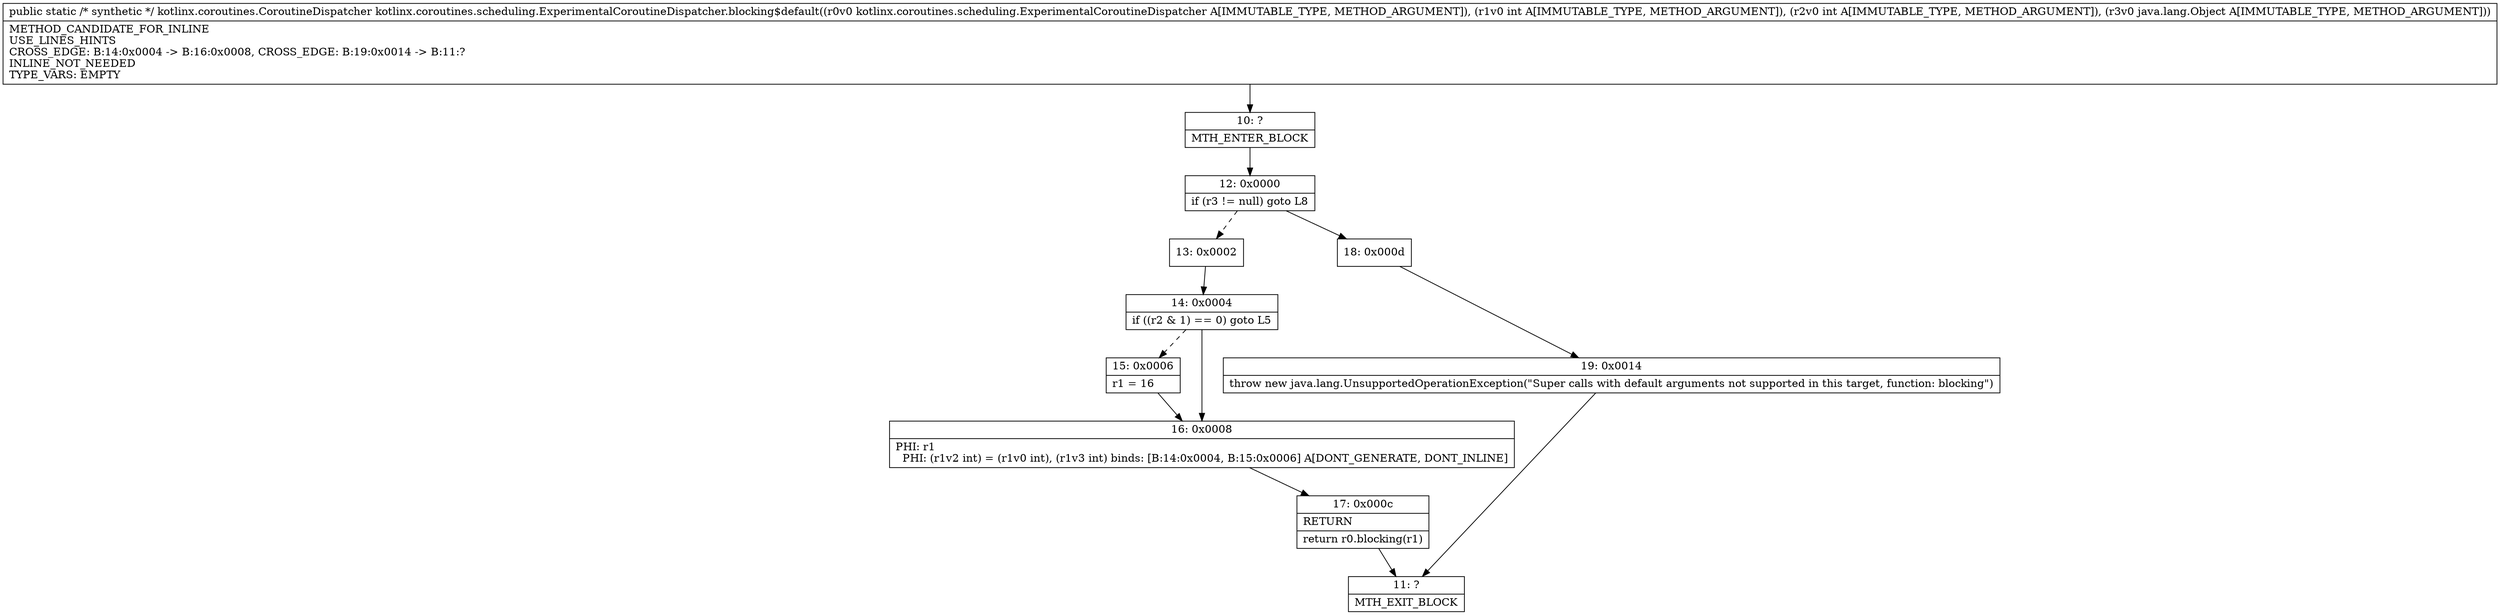 digraph "CFG forkotlinx.coroutines.scheduling.ExperimentalCoroutineDispatcher.blocking$default(Lkotlinx\/coroutines\/scheduling\/ExperimentalCoroutineDispatcher;IILjava\/lang\/Object;)Lkotlinx\/coroutines\/CoroutineDispatcher;" {
Node_10 [shape=record,label="{10\:\ ?|MTH_ENTER_BLOCK\l}"];
Node_12 [shape=record,label="{12\:\ 0x0000|if (r3 != null) goto L8\l}"];
Node_13 [shape=record,label="{13\:\ 0x0002}"];
Node_14 [shape=record,label="{14\:\ 0x0004|if ((r2 & 1) == 0) goto L5\l}"];
Node_15 [shape=record,label="{15\:\ 0x0006|r1 = 16\l}"];
Node_16 [shape=record,label="{16\:\ 0x0008|PHI: r1 \l  PHI: (r1v2 int) = (r1v0 int), (r1v3 int) binds: [B:14:0x0004, B:15:0x0006] A[DONT_GENERATE, DONT_INLINE]\l}"];
Node_17 [shape=record,label="{17\:\ 0x000c|RETURN\l|return r0.blocking(r1)\l}"];
Node_11 [shape=record,label="{11\:\ ?|MTH_EXIT_BLOCK\l}"];
Node_18 [shape=record,label="{18\:\ 0x000d}"];
Node_19 [shape=record,label="{19\:\ 0x0014|throw new java.lang.UnsupportedOperationException(\"Super calls with default arguments not supported in this target, function: blocking\")\l}"];
MethodNode[shape=record,label="{public static \/* synthetic *\/ kotlinx.coroutines.CoroutineDispatcher kotlinx.coroutines.scheduling.ExperimentalCoroutineDispatcher.blocking$default((r0v0 kotlinx.coroutines.scheduling.ExperimentalCoroutineDispatcher A[IMMUTABLE_TYPE, METHOD_ARGUMENT]), (r1v0 int A[IMMUTABLE_TYPE, METHOD_ARGUMENT]), (r2v0 int A[IMMUTABLE_TYPE, METHOD_ARGUMENT]), (r3v0 java.lang.Object A[IMMUTABLE_TYPE, METHOD_ARGUMENT]))  | METHOD_CANDIDATE_FOR_INLINE\lUSE_LINES_HINTS\lCROSS_EDGE: B:14:0x0004 \-\> B:16:0x0008, CROSS_EDGE: B:19:0x0014 \-\> B:11:?\lINLINE_NOT_NEEDED\lTYPE_VARS: EMPTY\l}"];
MethodNode -> Node_10;Node_10 -> Node_12;
Node_12 -> Node_13[style=dashed];
Node_12 -> Node_18;
Node_13 -> Node_14;
Node_14 -> Node_15[style=dashed];
Node_14 -> Node_16;
Node_15 -> Node_16;
Node_16 -> Node_17;
Node_17 -> Node_11;
Node_18 -> Node_19;
Node_19 -> Node_11;
}

